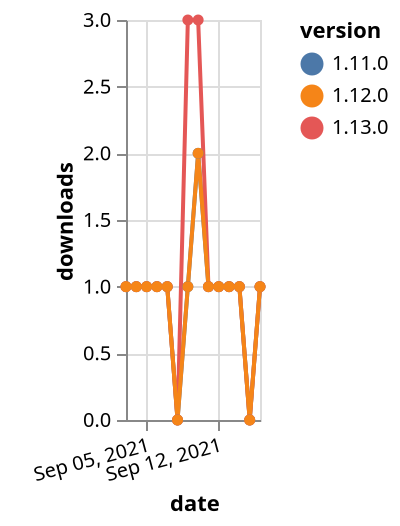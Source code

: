 {"$schema": "https://vega.github.io/schema/vega-lite/v5.json", "description": "A simple bar chart with embedded data.", "data": {"values": [{"date": "2021-09-03", "total": 212, "delta": 1, "version": "1.11.0"}, {"date": "2021-09-04", "total": 213, "delta": 1, "version": "1.11.0"}, {"date": "2021-09-05", "total": 214, "delta": 1, "version": "1.11.0"}, {"date": "2021-09-06", "total": 215, "delta": 1, "version": "1.11.0"}, {"date": "2021-09-07", "total": 216, "delta": 1, "version": "1.11.0"}, {"date": "2021-09-08", "total": 216, "delta": 0, "version": "1.11.0"}, {"date": "2021-09-09", "total": 217, "delta": 1, "version": "1.11.0"}, {"date": "2021-09-10", "total": 219, "delta": 2, "version": "1.11.0"}, {"date": "2021-09-11", "total": 220, "delta": 1, "version": "1.11.0"}, {"date": "2021-09-12", "total": 221, "delta": 1, "version": "1.11.0"}, {"date": "2021-09-13", "total": 222, "delta": 1, "version": "1.11.0"}, {"date": "2021-09-14", "total": 223, "delta": 1, "version": "1.11.0"}, {"date": "2021-09-15", "total": 223, "delta": 0, "version": "1.11.0"}, {"date": "2021-09-16", "total": 224, "delta": 1, "version": "1.11.0"}, {"date": "2021-09-03", "total": 280, "delta": 1, "version": "1.13.0"}, {"date": "2021-09-04", "total": 281, "delta": 1, "version": "1.13.0"}, {"date": "2021-09-05", "total": 282, "delta": 1, "version": "1.13.0"}, {"date": "2021-09-06", "total": 283, "delta": 1, "version": "1.13.0"}, {"date": "2021-09-07", "total": 284, "delta": 1, "version": "1.13.0"}, {"date": "2021-09-08", "total": 284, "delta": 0, "version": "1.13.0"}, {"date": "2021-09-09", "total": 287, "delta": 3, "version": "1.13.0"}, {"date": "2021-09-10", "total": 290, "delta": 3, "version": "1.13.0"}, {"date": "2021-09-11", "total": 291, "delta": 1, "version": "1.13.0"}, {"date": "2021-09-12", "total": 292, "delta": 1, "version": "1.13.0"}, {"date": "2021-09-13", "total": 293, "delta": 1, "version": "1.13.0"}, {"date": "2021-09-14", "total": 294, "delta": 1, "version": "1.13.0"}, {"date": "2021-09-15", "total": 294, "delta": 0, "version": "1.13.0"}, {"date": "2021-09-16", "total": 295, "delta": 1, "version": "1.13.0"}, {"date": "2021-09-03", "total": 172, "delta": 1, "version": "1.12.0"}, {"date": "2021-09-04", "total": 173, "delta": 1, "version": "1.12.0"}, {"date": "2021-09-05", "total": 174, "delta": 1, "version": "1.12.0"}, {"date": "2021-09-06", "total": 175, "delta": 1, "version": "1.12.0"}, {"date": "2021-09-07", "total": 176, "delta": 1, "version": "1.12.0"}, {"date": "2021-09-08", "total": 176, "delta": 0, "version": "1.12.0"}, {"date": "2021-09-09", "total": 177, "delta": 1, "version": "1.12.0"}, {"date": "2021-09-10", "total": 179, "delta": 2, "version": "1.12.0"}, {"date": "2021-09-11", "total": 180, "delta": 1, "version": "1.12.0"}, {"date": "2021-09-12", "total": 181, "delta": 1, "version": "1.12.0"}, {"date": "2021-09-13", "total": 182, "delta": 1, "version": "1.12.0"}, {"date": "2021-09-14", "total": 183, "delta": 1, "version": "1.12.0"}, {"date": "2021-09-15", "total": 183, "delta": 0, "version": "1.12.0"}, {"date": "2021-09-16", "total": 184, "delta": 1, "version": "1.12.0"}]}, "width": "container", "mark": {"type": "line", "point": {"filled": true}}, "encoding": {"x": {"field": "date", "type": "temporal", "timeUnit": "yearmonthdate", "title": "date", "axis": {"labelAngle": -15}}, "y": {"field": "delta", "type": "quantitative", "title": "downloads"}, "color": {"field": "version", "type": "nominal"}, "tooltip": {"field": "delta"}}}